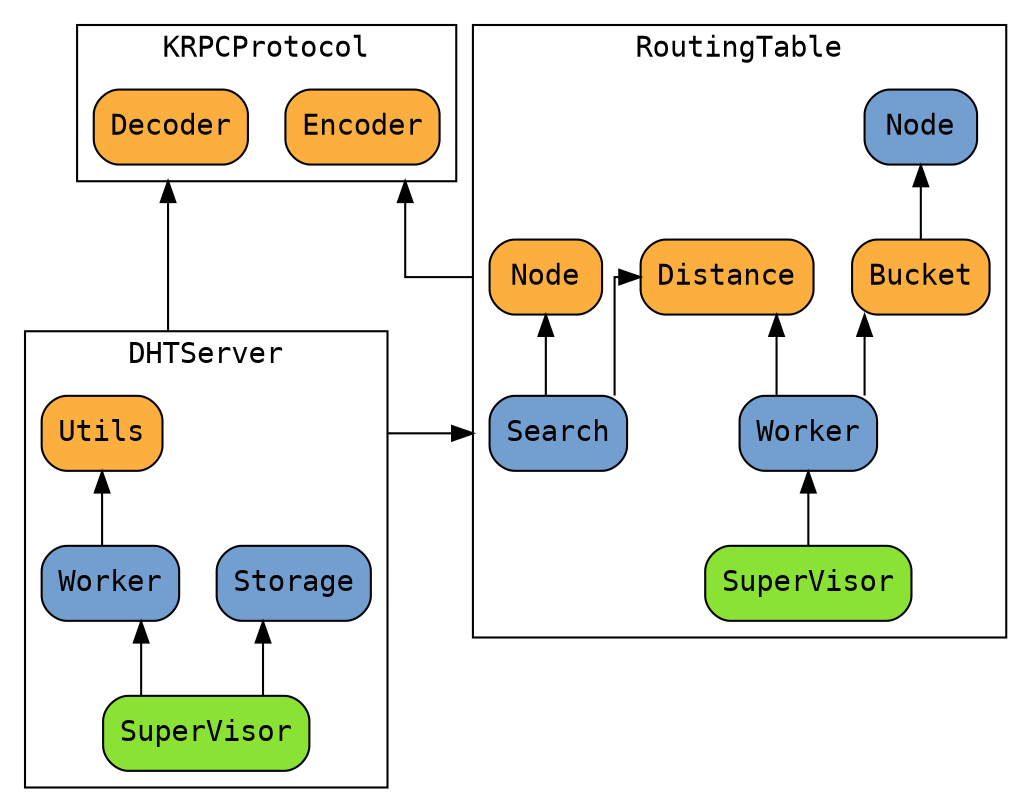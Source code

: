 // Commandline to generate the architecture diagram:
// dot architecture.dot -T svg -o architectur.svg

digraph G {
    rankdir  = BT;
    splines  = ortho;
    compound = true;
    fontname = "Consolas";
    node [shape=box, style="rounded, filled", fontname="Consolas"]

    subgraph cluster1 {
        labelloc = "b";
        label = "DHTServer";

        ds_sv      [label = "SuperVisor", fillcolor="#8ae234"]
        ds_worker  [label = "Worker",     fillcolor="#729fcf"]
        ds_storage [label = "Storage",    fillcolor="#729fcf"]
        ds_utils   [label = "Utils",      fillcolor="#fcaf3e"]

        ds_sv     -> ds_storage;
        ds_sv     -> ds_worker;
        ds_worker -> ds_utils;
    }

    subgraph cluster2 {
        labelloc = "b";
        label = "RoutingTable";

        rt_sv       [label = "SuperVisor", fillcolor="#8ae234"]
        rt_worker   [label = "Worker",     fillcolor="#729fcf"]
        rt_bucket   [label = "Bucket",     fillcolor="#fcaf3e"]
        rt_node     [label = "Node",       fillcolor="#729fcf"]
        rt_distance [label = "Distance",   fillcolor="#fcaf3e"]
        rt_search   [label = "Search",     fillcolor="#729fcf"]
        rt_snode    [label = "Node",       fillcolor="#fcaf3e"]

        rt_sv     -> rt_worker;
        rt_worker -> rt_bucket;
        rt_bucket -> rt_node;
        rt_worker -> rt_distance;
        rt_search -> rt_distance;
        rt_search -> rt_snode;
     }

    subgraph cluster3 {
         labelloc = "b";
         label = "KRPCProtocol";

         kp_decoder [label = "Decoder", fillcolor="#fcaf3e"]
         kp_encoder [label = "Encoder", fillcolor="#fcaf3e"]
    }

    ds_worker -> rt_search  [ltail=cluster1,lhead=cluster2];
    ds_worker -> kp_decoder [ltail=cluster1,lhead=cluster3];
    rt_snode  -> kp_encoder [ltail=cluster2,lhead=cluster3];
}

